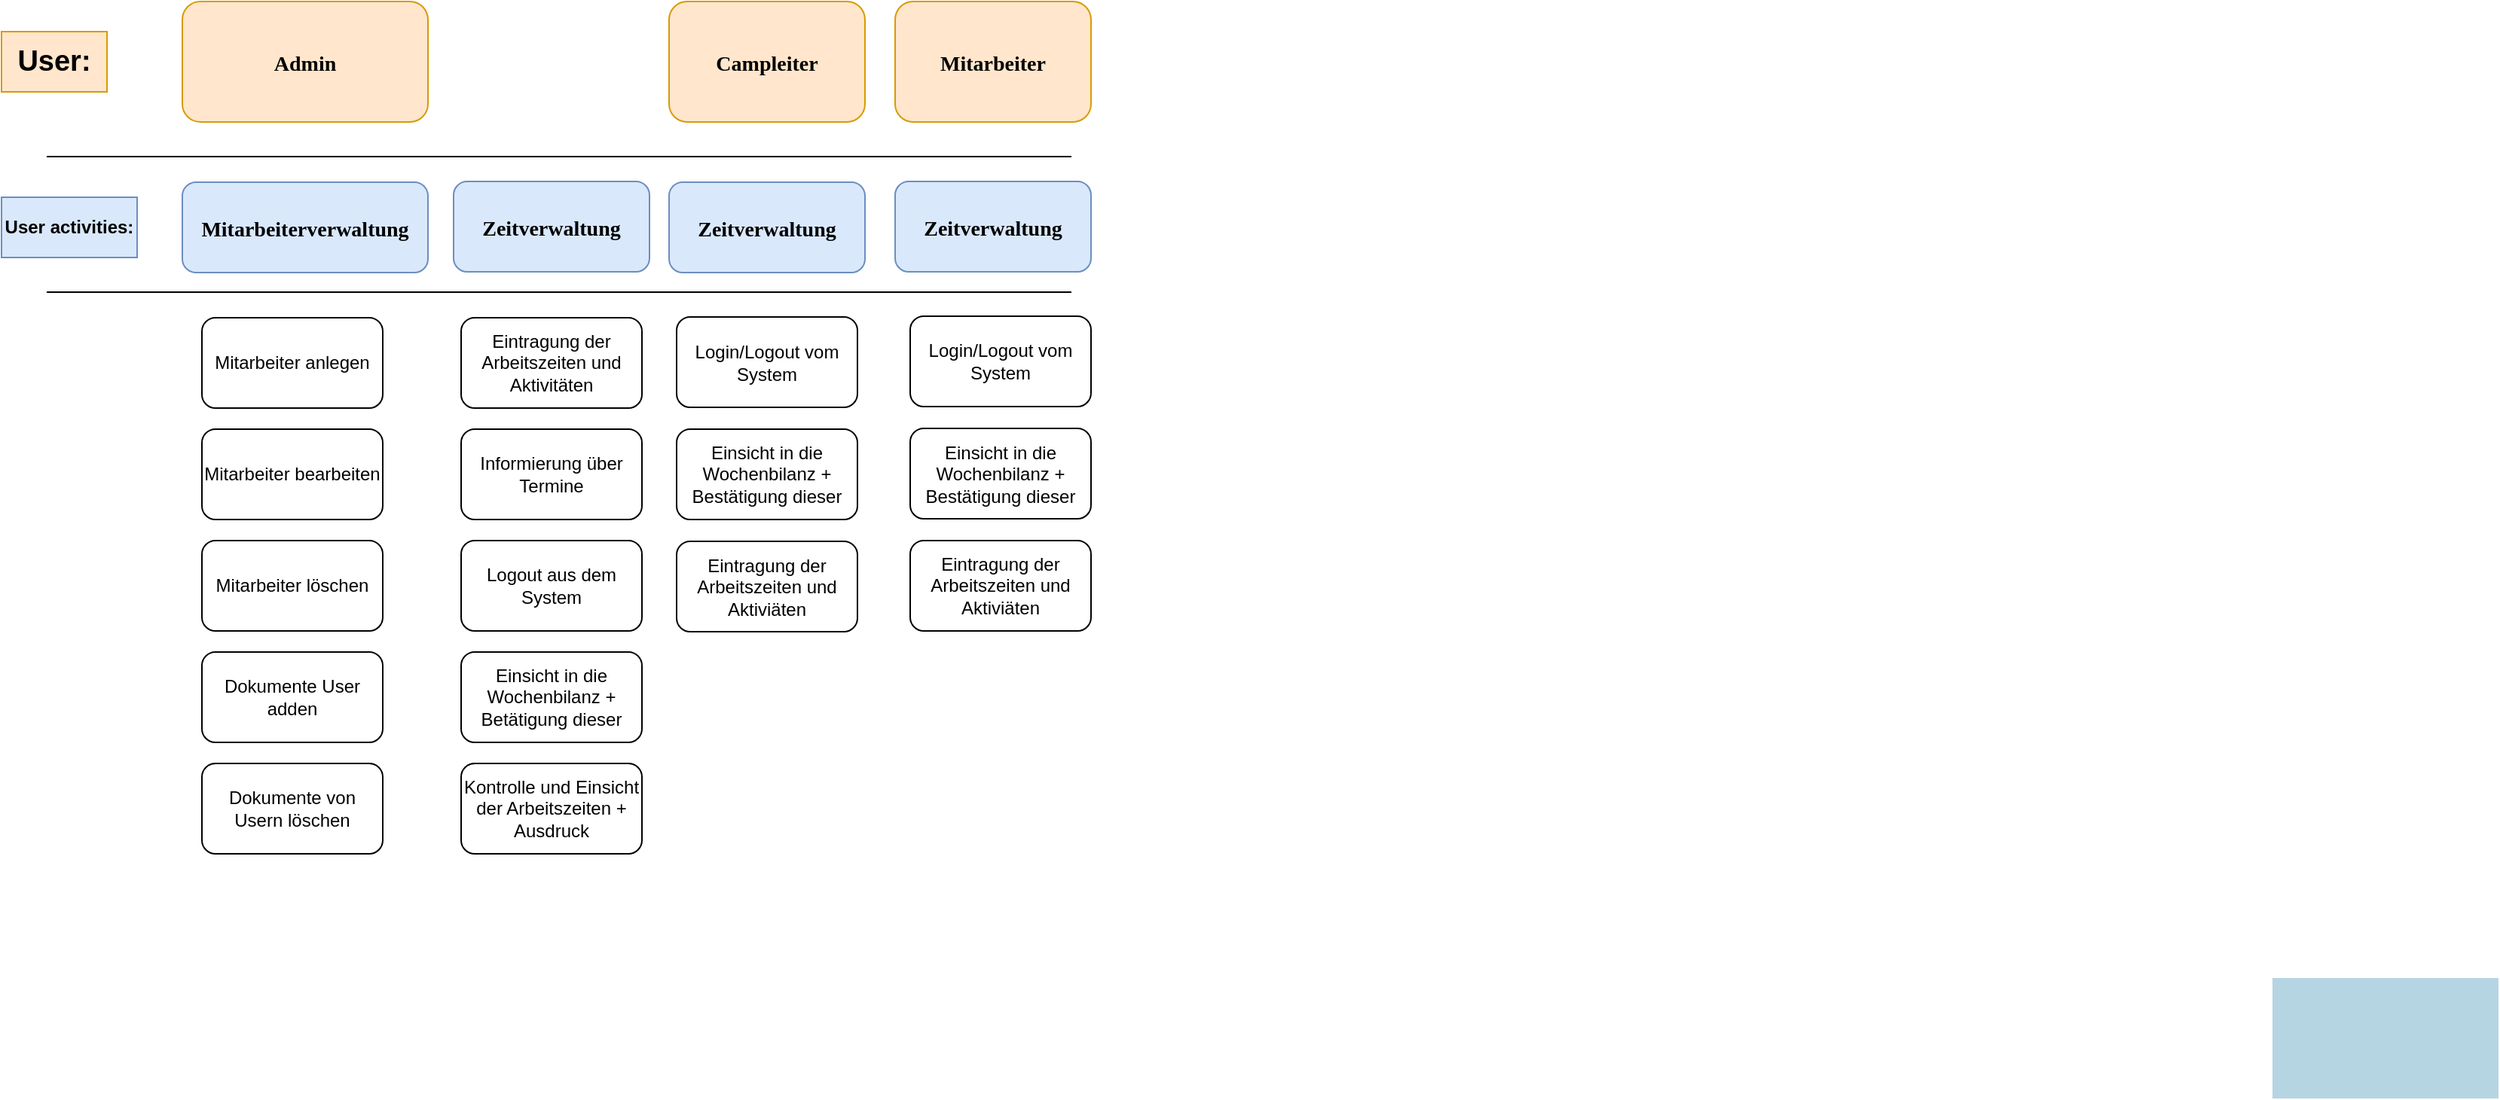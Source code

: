 <mxfile version="13.0.2" type="device"><diagram name="Page-1" id="2c0d36ab-eaac-3732-788b-9136903baeff"><mxGraphModel dx="1422" dy="769" grid="1" gridSize="10" guides="1" tooltips="1" connect="1" arrows="1" fold="1" page="1" pageScale="1.5" pageWidth="1169" pageHeight="827" background="#ffffff" math="0" shadow="0"><root><mxCell id="0"/><mxCell id="1" parent="0"/><mxCell id="116" value="" style="fillColor=#10739E;strokeColor=none;opacity=30;" parent="1" vertex="1"><mxGeometry x="1557" y="985.5" width="150" height="80" as="geometry"/></mxCell><mxCell id="12" value="Campleiter" style="rounded=1;fillColor=#ffe6cc;strokeColor=#d79b00;fontStyle=1;fontFamily=Tahoma;fontSize=14" parent="1" vertex="1"><mxGeometry x="493" y="337" width="130" height="80" as="geometry"/></mxCell><mxCell id="13" value="Admin" style="rounded=1;fillColor=#ffe6cc;strokeColor=#d79b00;fontStyle=1;fontFamily=Tahoma;fontSize=14" parent="1" vertex="1"><mxGeometry x="170" y="337" width="163" height="80" as="geometry"/></mxCell><mxCell id="14" value="Mitarbeiterverwaltung" style="rounded=1;fillColor=#dae8fc;strokeColor=#6c8ebf;fontStyle=1;fontFamily=Tahoma;fontSize=14" parent="1" vertex="1"><mxGeometry x="170" y="457" width="163" height="60" as="geometry"/></mxCell><mxCell id="16" value="Zeitverwaltung" style="rounded=1;fillColor=#dae8fc;strokeColor=#6c8ebf;fontStyle=1;fontFamily=Tahoma;fontSize=14" parent="1" vertex="1"><mxGeometry x="350" y="456.5" width="130" height="60" as="geometry"/></mxCell><mxCell id="29" value="Zeitverwaltung" style="rounded=1;fillColor=#dae8fc;strokeColor=#6c8ebf;fontStyle=1;fontFamily=Tahoma;fontSize=14" parent="1" vertex="1"><mxGeometry x="493" y="457" width="130" height="60" as="geometry"/></mxCell><mxCell id="EzzSuLtJ86asx0T8Qjyi-123" value="Mitarbeiter anlegen" style="rounded=1;whiteSpace=wrap;html=1;" parent="1" vertex="1"><mxGeometry x="183" y="547" width="120" height="60" as="geometry"/></mxCell><mxCell id="EzzSuLtJ86asx0T8Qjyi-124" value="Mitarbeiter bearbeiten" style="rounded=1;whiteSpace=wrap;html=1;" parent="1" vertex="1"><mxGeometry x="183" y="621" width="120" height="60" as="geometry"/></mxCell><mxCell id="EzzSuLtJ86asx0T8Qjyi-125" value="Mitarbeiter löschen" style="rounded=1;whiteSpace=wrap;html=1;" parent="1" vertex="1"><mxGeometry x="183" y="695" width="120" height="60" as="geometry"/></mxCell><mxCell id="EzzSuLtJ86asx0T8Qjyi-126" value="Dokumente User adden" style="rounded=1;whiteSpace=wrap;html=1;" parent="1" vertex="1"><mxGeometry x="183" y="769" width="120" height="60" as="geometry"/></mxCell><mxCell id="EzzSuLtJ86asx0T8Qjyi-127" value="Dokumente von Usern löschen" style="rounded=1;whiteSpace=wrap;html=1;" parent="1" vertex="1"><mxGeometry x="183" y="843" width="120" height="60" as="geometry"/></mxCell><mxCell id="EzzSuLtJ86asx0T8Qjyi-128" value="Eintragung der Arbeitszeiten und Aktivitäten" style="rounded=1;whiteSpace=wrap;html=1;" parent="1" vertex="1"><mxGeometry x="355" y="547" width="120" height="60" as="geometry"/></mxCell><mxCell id="EzzSuLtJ86asx0T8Qjyi-129" value="Informierung über Termine" style="rounded=1;whiteSpace=wrap;html=1;" parent="1" vertex="1"><mxGeometry x="355" y="621" width="120" height="60" as="geometry"/></mxCell><mxCell id="EzzSuLtJ86asx0T8Qjyi-130" value="Logout aus dem System" style="rounded=1;whiteSpace=wrap;html=1;" parent="1" vertex="1"><mxGeometry x="355" y="695" width="120" height="60" as="geometry"/></mxCell><mxCell id="EzzSuLtJ86asx0T8Qjyi-131" value="Einsicht in die Wochenbilanz + Betätigung dieser" style="rounded=1;whiteSpace=wrap;html=1;" parent="1" vertex="1"><mxGeometry x="355" y="769" width="120" height="60" as="geometry"/></mxCell><mxCell id="EzzSuLtJ86asx0T8Qjyi-132" value="Kontrolle und Einsicht der Arbeitszeiten + Ausdruck" style="rounded=1;whiteSpace=wrap;html=1;" parent="1" vertex="1"><mxGeometry x="355" y="843" width="120" height="60" as="geometry"/></mxCell><mxCell id="EzzSuLtJ86asx0T8Qjyi-133" value="Login/Logout vom System" style="rounded=1;whiteSpace=wrap;html=1;" parent="1" vertex="1"><mxGeometry x="498" y="546.5" width="120" height="60" as="geometry"/></mxCell><mxCell id="EzzSuLtJ86asx0T8Qjyi-134" value="Einsicht in die Wochenbilanz + Bestätigung dieser" style="rounded=1;whiteSpace=wrap;html=1;" parent="1" vertex="1"><mxGeometry x="498" y="621" width="120" height="60" as="geometry"/></mxCell><mxCell id="EzzSuLtJ86asx0T8Qjyi-135" value="Eintragung der Arbeitszeiten und Aktiviäten" style="rounded=1;whiteSpace=wrap;html=1;" parent="1" vertex="1"><mxGeometry x="498" y="695.5" width="120" height="60" as="geometry"/></mxCell><mxCell id="EzzSuLtJ86asx0T8Qjyi-136" value="Mitarbeiter" style="rounded=1;fillColor=#ffe6cc;strokeColor=#d79b00;fontStyle=1;fontFamily=Tahoma;fontSize=14" parent="1" vertex="1"><mxGeometry x="643" y="337" width="130" height="80" as="geometry"/></mxCell><mxCell id="EzzSuLtJ86asx0T8Qjyi-137" value="Zeitverwaltung" style="rounded=1;fillColor=#dae8fc;strokeColor=#6c8ebf;fontStyle=1;fontFamily=Tahoma;fontSize=14" parent="1" vertex="1"><mxGeometry x="643" y="456.5" width="130" height="60" as="geometry"/></mxCell><mxCell id="EzzSuLtJ86asx0T8Qjyi-138" value="Login/Logout vom System" style="rounded=1;whiteSpace=wrap;html=1;" parent="1" vertex="1"><mxGeometry x="653" y="546" width="120" height="60" as="geometry"/></mxCell><mxCell id="EzzSuLtJ86asx0T8Qjyi-139" value="Einsicht in die Wochenbilanz + Bestätigung dieser" style="rounded=1;whiteSpace=wrap;html=1;" parent="1" vertex="1"><mxGeometry x="653" y="620.5" width="120" height="60" as="geometry"/></mxCell><mxCell id="EzzSuLtJ86asx0T8Qjyi-140" value="Eintragung der Arbeitszeiten und Aktiviäten" style="rounded=1;whiteSpace=wrap;html=1;" parent="1" vertex="1"><mxGeometry x="653" y="695" width="120" height="60" as="geometry"/></mxCell><mxCell id="wBzrsKfml6JuDNaElouF-118" value="&lt;b&gt;&lt;font style=&quot;font-size: 19px&quot;&gt;User:&lt;/font&gt;&lt;/b&gt;" style="text;html=1;strokeColor=#d79b00;fillColor=#ffe6cc;align=center;verticalAlign=middle;whiteSpace=wrap;rounded=0;" vertex="1" parent="1"><mxGeometry x="50" y="357" width="70" height="40" as="geometry"/></mxCell><mxCell id="wBzrsKfml6JuDNaElouF-124" style="edgeStyle=orthogonalEdgeStyle;rounded=0;orthogonalLoop=1;jettySize=auto;html=1;exitX=1;exitY=0.5;exitDx=0;exitDy=0;" edge="1" parent="1" source="wBzrsKfml6JuDNaElouF-120"><mxGeometry relative="1" as="geometry"><mxPoint x="140" y="487" as="targetPoint"/></mxGeometry></mxCell><mxCell id="wBzrsKfml6JuDNaElouF-120" value="&lt;b&gt;User activities:&lt;/b&gt;" style="text;html=1;strokeColor=#6c8ebf;fillColor=#dae8fc;align=center;verticalAlign=middle;whiteSpace=wrap;rounded=0;" vertex="1" parent="1"><mxGeometry x="50" y="467" width="90" height="40" as="geometry"/></mxCell><mxCell id="wBzrsKfml6JuDNaElouF-121" value="" style="endArrow=none;html=1;" edge="1" parent="1"><mxGeometry width="50" height="50" relative="1" as="geometry"><mxPoint x="80" y="440" as="sourcePoint"/><mxPoint x="760" y="440" as="targetPoint"/><Array as="points"/></mxGeometry></mxCell><mxCell id="wBzrsKfml6JuDNaElouF-122" value="" style="endArrow=none;html=1;" edge="1" parent="1"><mxGeometry width="50" height="50" relative="1" as="geometry"><mxPoint x="80" y="530" as="sourcePoint"/><mxPoint x="760" y="530" as="targetPoint"/><Array as="points"/></mxGeometry></mxCell></root></mxGraphModel></diagram></mxfile>